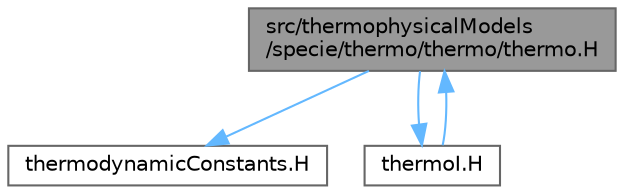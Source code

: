 digraph "src/thermophysicalModels/specie/thermo/thermo/thermo.H"
{
 // LATEX_PDF_SIZE
  bgcolor="transparent";
  edge [fontname=Helvetica,fontsize=10,labelfontname=Helvetica,labelfontsize=10];
  node [fontname=Helvetica,fontsize=10,shape=box,height=0.2,width=0.4];
  Node1 [id="Node000001",label="src/thermophysicalModels\l/specie/thermo/thermo/thermo.H",height=0.2,width=0.4,color="gray40", fillcolor="grey60", style="filled", fontcolor="black",tooltip=" "];
  Node1 -> Node2 [id="edge1_Node000001_Node000002",color="steelblue1",style="solid",tooltip=" "];
  Node2 [id="Node000002",label="thermodynamicConstants.H",height=0.2,width=0.4,color="grey40", fillcolor="white", style="filled",URL="$thermodynamicConstants_8H.html",tooltip=" "];
  Node1 -> Node3 [id="edge2_Node000001_Node000003",color="steelblue1",style="solid",tooltip=" "];
  Node3 [id="Node000003",label="thermoI.H",height=0.2,width=0.4,color="grey40", fillcolor="white", style="filled",URL="$thermoI_8H.html",tooltip=" "];
  Node3 -> Node1 [id="edge3_Node000003_Node000001",color="steelblue1",style="solid",tooltip=" "];
}
